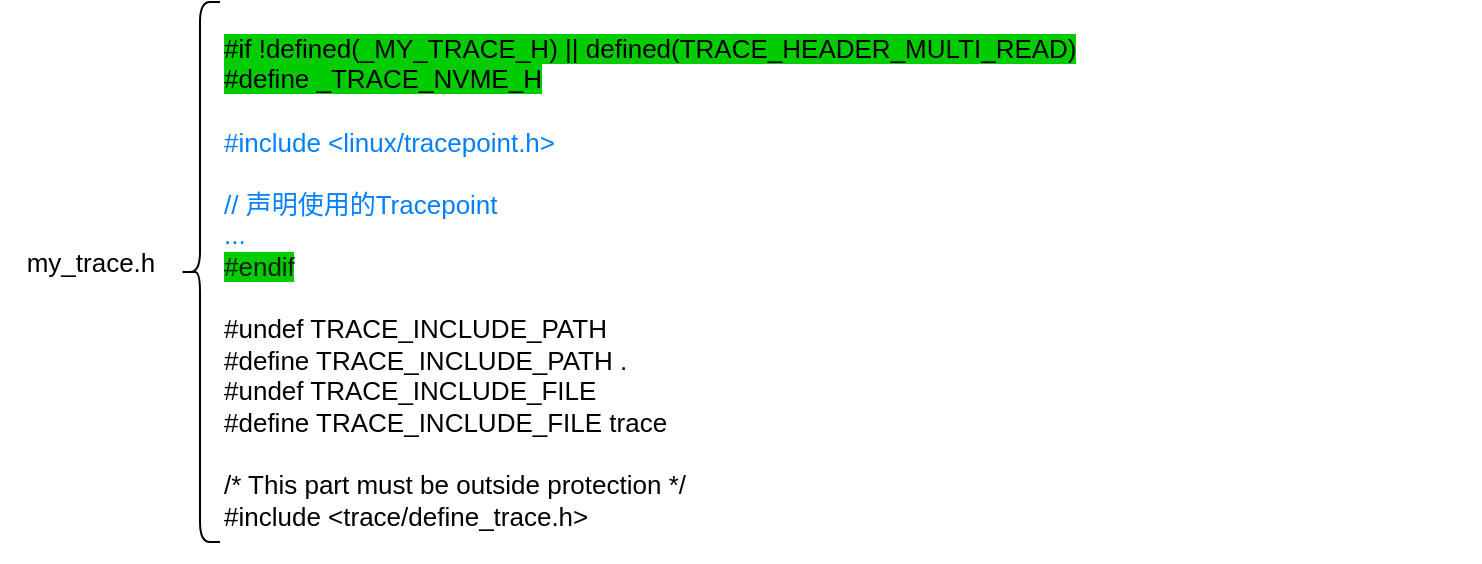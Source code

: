 <mxfile version="28.1.0">
  <diagram name="第 1 页" id="gmm4JO4AYiCD-r01PVJd">
    <mxGraphModel dx="1430" dy="1017" grid="1" gridSize="10" guides="1" tooltips="1" connect="1" arrows="1" fold="1" page="1" pageScale="1" pageWidth="827" pageHeight="1169" math="0" shadow="0">
      <root>
        <mxCell id="0" />
        <mxCell id="1" parent="0" />
        <mxCell id="TQtAe7RpQK7zls-bQ8zk-2" value="&lt;div&gt;&lt;font style=&quot;background-color: rgb(0, 204, 0);&quot;&gt;#if !defined(_MY_TRACE_H) || defined(TRACE_HEADER_MULTI_READ)&lt;/font&gt;&lt;/div&gt;&lt;div&gt;&lt;div&gt;&lt;font style=&quot;background-color: rgb(0, 204, 0);&quot;&gt;#define _TRACE_NVME_H&lt;/font&gt;&lt;/div&gt;&lt;/div&gt;&lt;div&gt;&lt;br&gt;&lt;/div&gt;&lt;font style=&quot;color: rgb(0, 127, 255);&quot;&gt;#include &amp;lt;linux/tracepoint.h&amp;gt;&lt;/font&gt;&lt;div&gt;&lt;font style=&quot;color: rgb(0, 127, 255);&quot;&gt;&lt;br&gt;&lt;/font&gt;&lt;div&gt;&lt;font style=&quot;color: rgb(0, 127, 255);&quot;&gt;// 声明使用的Tracepoint&lt;/font&gt;&lt;/div&gt;&lt;div&gt;&lt;font style=&quot;color: rgb(0, 127, 255);&quot;&gt;...&lt;/font&gt;&lt;/div&gt;&lt;/div&gt;&lt;div&gt;&lt;font style=&quot;background-color: rgb(0, 204, 0); color: rgb(26, 26, 26);&quot;&gt;#endif&lt;/font&gt;&lt;/div&gt;&lt;div&gt;&lt;br&gt;&lt;/div&gt;&lt;div&gt;&lt;div&gt;#undef TRACE_INCLUDE_PATH&lt;/div&gt;&lt;div&gt;#define TRACE_INCLUDE_PATH .&lt;/div&gt;&lt;div&gt;#undef TRACE_INCLUDE_FILE&lt;/div&gt;&lt;div&gt;#define TRACE_INCLUDE_FILE trace&lt;/div&gt;&lt;/div&gt;&lt;div&gt;&lt;br&gt;&lt;/div&gt;&lt;div&gt;&lt;div&gt;&lt;font style=&quot;background-color: light-dark(#ffffff, var(--ge-dark-color, #121212));&quot;&gt;/* This part must be outside protection */&lt;/font&gt;&lt;/div&gt;&lt;div&gt;&lt;font style=&quot;background-color: light-dark(#ffffff, var(--ge-dark-color, #121212));&quot;&gt;#include &amp;lt;trace/define_trace.h&amp;gt;&lt;/font&gt;&lt;/div&gt;&lt;/div&gt;" style="text;html=1;align=left;verticalAlign=middle;whiteSpace=wrap;rounded=0;fontSize=13;" parent="1" vertex="1">
          <mxGeometry x="140" y="200" width="630" height="280" as="geometry" />
        </mxCell>
        <mxCell id="TQtAe7RpQK7zls-bQ8zk-7" value="" style="shape=curlyBracket;whiteSpace=wrap;html=1;rounded=1;labelPosition=left;verticalLabelPosition=middle;align=right;verticalAlign=middle;fontSize=13;" parent="1" vertex="1">
          <mxGeometry x="120" y="200" width="20" height="270" as="geometry" />
        </mxCell>
        <mxCell id="TQtAe7RpQK7zls-bQ8zk-8" value="my_trace.h" style="text;html=1;align=center;verticalAlign=middle;resizable=0;points=[];autosize=1;strokeColor=none;fillColor=none;fontSize=13;" parent="1" vertex="1">
          <mxGeometry x="30" y="315" width="90" height="30" as="geometry" />
        </mxCell>
      </root>
    </mxGraphModel>
  </diagram>
</mxfile>
